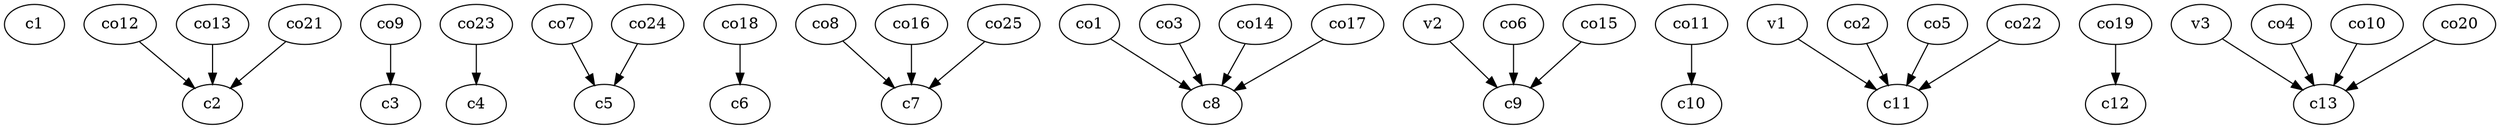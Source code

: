 strict digraph  {
c1;
c2;
c3;
c4;
c5;
c6;
c7;
c8;
c9;
c10;
c11;
c12;
c13;
v1;
v2;
v3;
co1;
co2;
co3;
co4;
co5;
co6;
co7;
co8;
co9;
co10;
co11;
co12;
co13;
co14;
co15;
co16;
co17;
co18;
co19;
co20;
co21;
co22;
co23;
co24;
co25;
v1 -> c11  [weight=1];
v2 -> c9  [weight=1];
v3 -> c13  [weight=1];
co1 -> c8  [weight=1];
co2 -> c11  [weight=1];
co3 -> c8  [weight=1];
co4 -> c13  [weight=1];
co5 -> c11  [weight=1];
co6 -> c9  [weight=1];
co7 -> c5  [weight=1];
co8 -> c7  [weight=1];
co9 -> c3  [weight=1];
co10 -> c13  [weight=1];
co11 -> c10  [weight=1];
co12 -> c2  [weight=1];
co13 -> c2  [weight=1];
co14 -> c8  [weight=1];
co15 -> c9  [weight=1];
co16 -> c7  [weight=1];
co17 -> c8  [weight=1];
co18 -> c6  [weight=1];
co19 -> c12  [weight=1];
co20 -> c13  [weight=1];
co21 -> c2  [weight=1];
co22 -> c11  [weight=1];
co23 -> c4  [weight=1];
co24 -> c5  [weight=1];
co25 -> c7  [weight=1];
}
